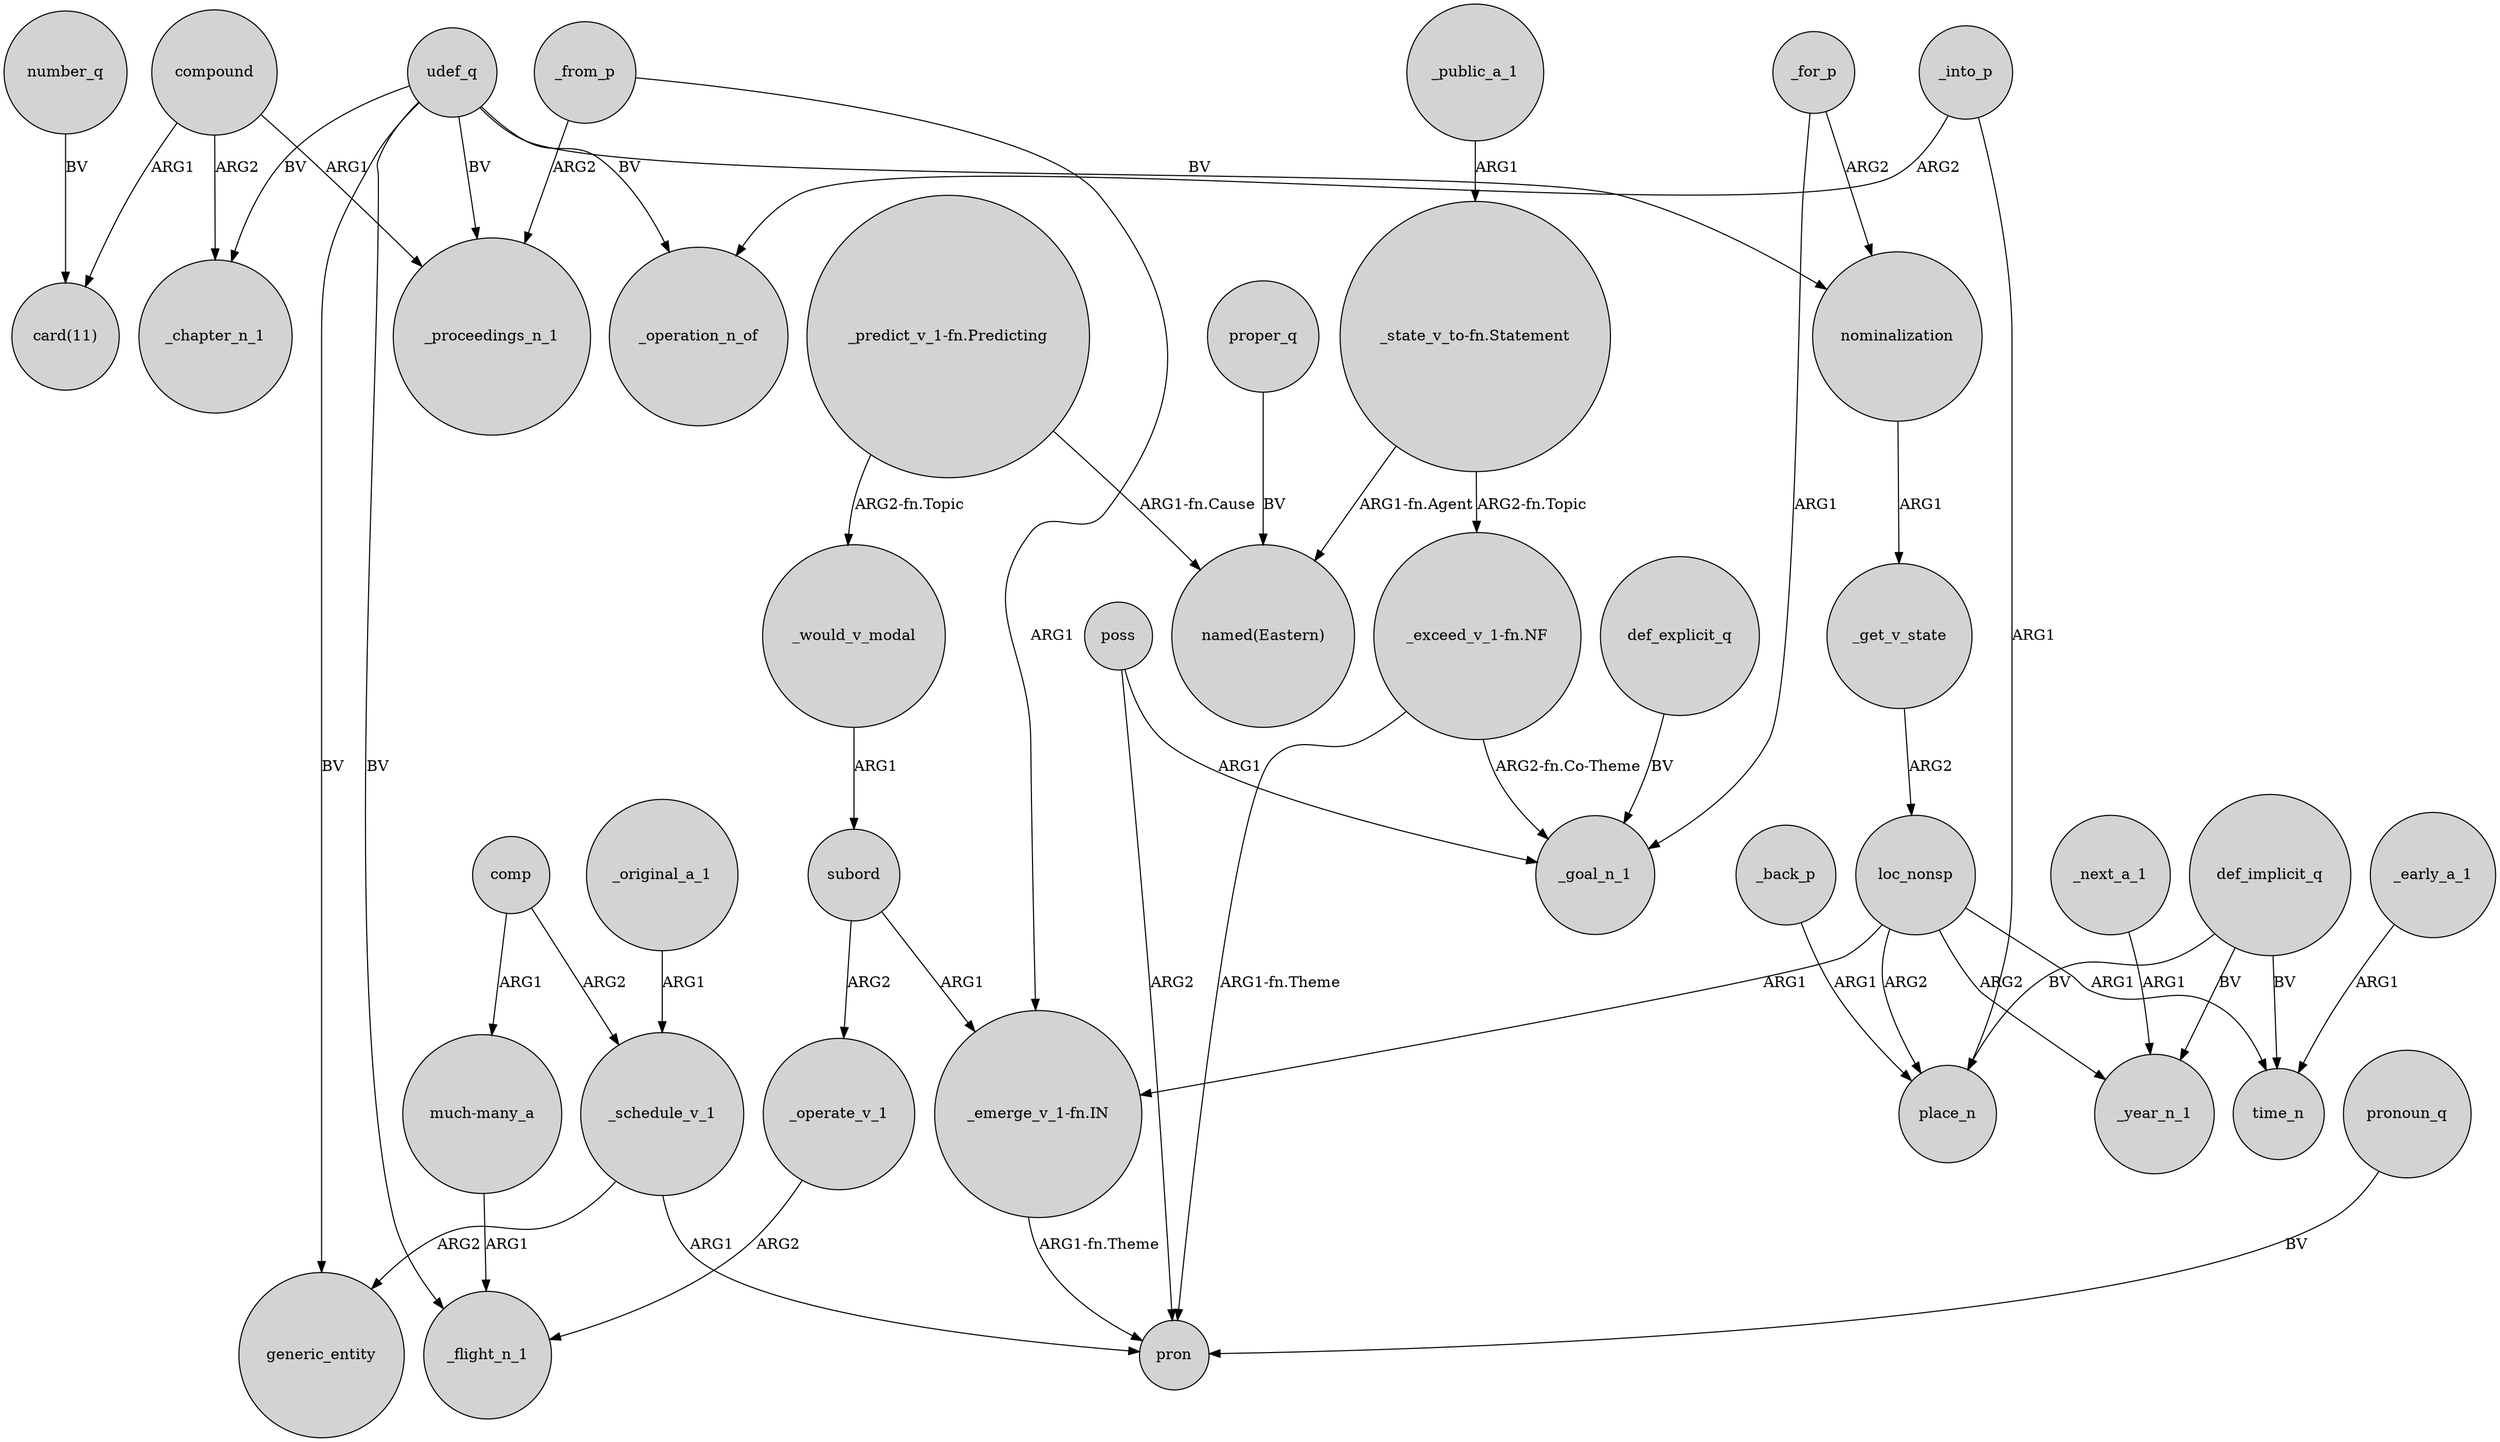 digraph {
	node [shape=circle style=filled]
	udef_q -> _chapter_n_1 [label=BV]
	"_state_v_to-fn.Statement" -> "named(Eastern)" [label="ARG1-fn.Agent"]
	_get_v_state -> loc_nonsp [label=ARG2]
	number_q -> "card(11)" [label=BV]
	udef_q -> generic_entity [label=BV]
	poss -> pron [label=ARG2]
	_into_p -> place_n [label=ARG1]
	compound -> "card(11)" [label=ARG1]
	def_implicit_q -> _year_n_1 [label=BV]
	def_explicit_q -> _goal_n_1 [label=BV]
	comp -> _schedule_v_1 [label=ARG2]
	"_exceed_v_1-fn.NF" -> pron [label="ARG1-fn.Theme"]
	udef_q -> _flight_n_1 [label=BV]
	_for_p -> nominalization [label=ARG2]
	def_implicit_q -> place_n [label=BV]
	_from_p -> _proceedings_n_1 [label=ARG2]
	_would_v_modal -> subord [label=ARG1]
	loc_nonsp -> time_n [label=ARG1]
	proper_q -> "named(Eastern)" [label=BV]
	_from_p -> "_emerge_v_1-fn.IN" [label=ARG1]
	compound -> _proceedings_n_1 [label=ARG1]
	_original_a_1 -> _schedule_v_1 [label=ARG1]
	"_predict_v_1-fn.Predicting" -> "named(Eastern)" [label="ARG1-fn.Cause"]
	_for_p -> _goal_n_1 [label=ARG1]
	poss -> _goal_n_1 [label=ARG1]
	pronoun_q -> pron [label=BV]
	"_exceed_v_1-fn.NF" -> _goal_n_1 [label="ARG2-fn.Co-Theme"]
	nominalization -> _get_v_state [label=ARG1]
	comp -> "much-many_a" [label=ARG1]
	loc_nonsp -> "_emerge_v_1-fn.IN" [label=ARG1]
	_next_a_1 -> _year_n_1 [label=ARG1]
	compound -> _chapter_n_1 [label=ARG2]
	loc_nonsp -> _year_n_1 [label=ARG2]
	udef_q -> nominalization [label=BV]
	_schedule_v_1 -> generic_entity [label=ARG2]
	_early_a_1 -> time_n [label=ARG1]
	subord -> _operate_v_1 [label=ARG2]
	loc_nonsp -> place_n [label=ARG2]
	"much-many_a" -> _flight_n_1 [label=ARG1]
	_back_p -> place_n [label=ARG1]
	"_predict_v_1-fn.Predicting" -> _would_v_modal [label="ARG2-fn.Topic"]
	"_emerge_v_1-fn.IN" -> pron [label="ARG1-fn.Theme"]
	subord -> "_emerge_v_1-fn.IN" [label=ARG1]
	udef_q -> _proceedings_n_1 [label=BV]
	"_state_v_to-fn.Statement" -> "_exceed_v_1-fn.NF" [label="ARG2-fn.Topic"]
	_operate_v_1 -> _flight_n_1 [label=ARG2]
	udef_q -> _operation_n_of [label=BV]
	_schedule_v_1 -> pron [label=ARG1]
	_public_a_1 -> "_state_v_to-fn.Statement" [label=ARG1]
	def_implicit_q -> time_n [label=BV]
	_into_p -> _operation_n_of [label=ARG2]
}
